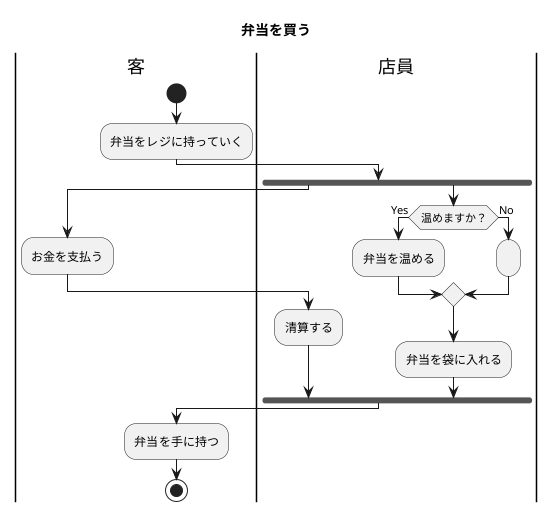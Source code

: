 @startuml 弁当を買う
title 弁当を買う
|客|
start
:弁当をレジに持っていく;
|店員|
fork
|客|
:お金を支払う;
|店員|
:清算する;
fork again
|店員|
if (温めますか？) is (Yes) then
:弁当を温める;
else (No)
:;
endIf
:弁当を袋に入れる;
end fork
|客|
:弁当を手に持つ;
stop
@enduml